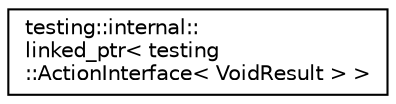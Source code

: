 digraph "Graphical Class Hierarchy"
{
  edge [fontname="Helvetica",fontsize="10",labelfontname="Helvetica",labelfontsize="10"];
  node [fontname="Helvetica",fontsize="10",shape=record];
  rankdir="LR";
  Node1 [label="testing::internal::\llinked_ptr\< testing\l::ActionInterface\< VoidResult \> \>",height=0.2,width=0.4,color="black", fillcolor="white", style="filled",URL="$classtesting_1_1internal_1_1linked__ptr.html"];
}
